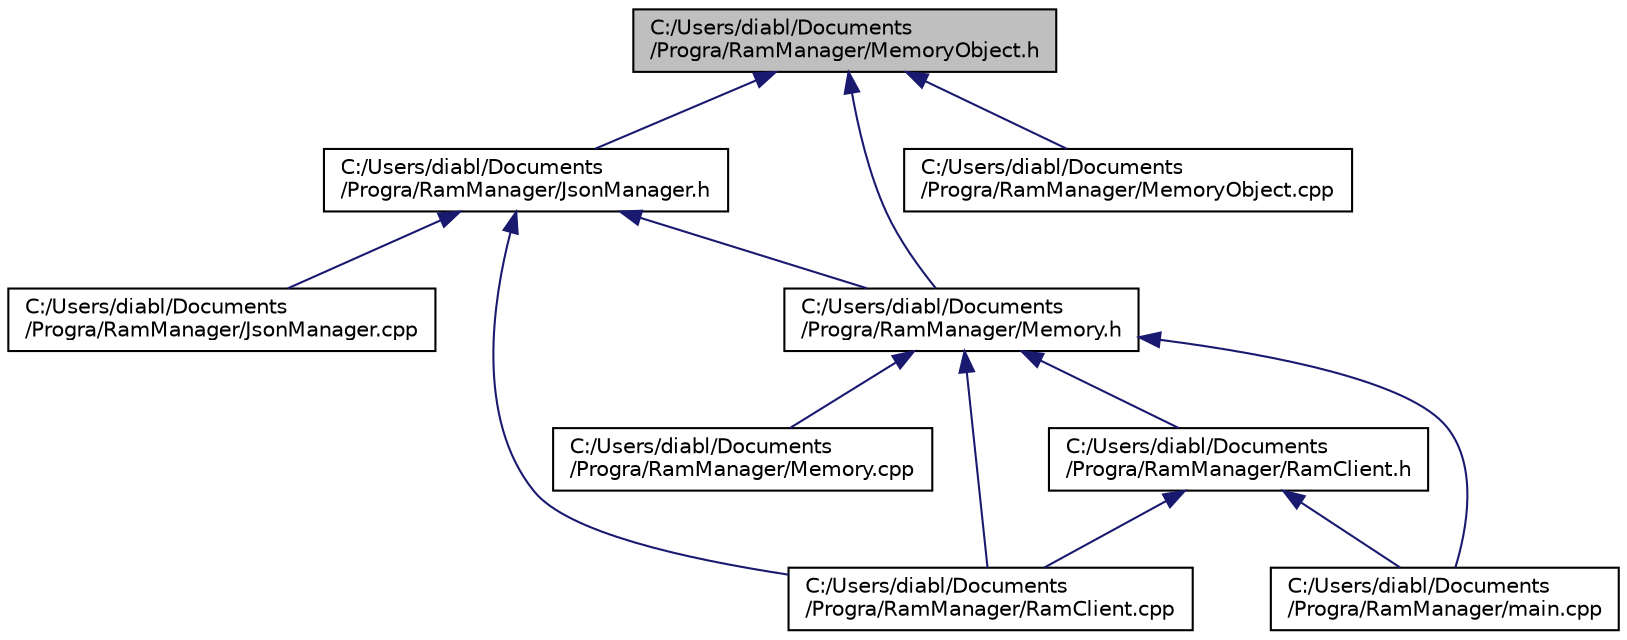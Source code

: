 digraph "C:/Users/diabl/Documents/Progra/RamManager/MemoryObject.h"
{
 // LATEX_PDF_SIZE
  edge [fontname="Helvetica",fontsize="10",labelfontname="Helvetica",labelfontsize="10"];
  node [fontname="Helvetica",fontsize="10",shape=record];
  Node1 [label="C:/Users/diabl/Documents\l/Progra/RamManager/MemoryObject.h",height=0.2,width=0.4,color="black", fillcolor="grey75", style="filled", fontcolor="black",tooltip=" "];
  Node1 -> Node2 [dir="back",color="midnightblue",fontsize="10",style="solid",fontname="Helvetica"];
  Node2 [label="C:/Users/diabl/Documents\l/Progra/RamManager/JsonManager.h",height=0.2,width=0.4,color="black", fillcolor="white", style="filled",URL="$_json_manager_8h.html",tooltip=" "];
  Node2 -> Node3 [dir="back",color="midnightblue",fontsize="10",style="solid",fontname="Helvetica"];
  Node3 [label="C:/Users/diabl/Documents\l/Progra/RamManager/JsonManager.cpp",height=0.2,width=0.4,color="black", fillcolor="white", style="filled",URL="$_json_manager_8cpp.html",tooltip=" "];
  Node2 -> Node4 [dir="back",color="midnightblue",fontsize="10",style="solid",fontname="Helvetica"];
  Node4 [label="C:/Users/diabl/Documents\l/Progra/RamManager/Memory.h",height=0.2,width=0.4,color="black", fillcolor="white", style="filled",URL="$_memory_8h.html",tooltip=" "];
  Node4 -> Node5 [dir="back",color="midnightblue",fontsize="10",style="solid",fontname="Helvetica"];
  Node5 [label="C:/Users/diabl/Documents\l/Progra/RamManager/main.cpp",height=0.2,width=0.4,color="black", fillcolor="white", style="filled",URL="$_ram_manager_2main_8cpp.html",tooltip=" "];
  Node4 -> Node6 [dir="back",color="midnightblue",fontsize="10",style="solid",fontname="Helvetica"];
  Node6 [label="C:/Users/diabl/Documents\l/Progra/RamManager/Memory.cpp",height=0.2,width=0.4,color="black", fillcolor="white", style="filled",URL="$_memory_8cpp.html",tooltip=" "];
  Node4 -> Node7 [dir="back",color="midnightblue",fontsize="10",style="solid",fontname="Helvetica"];
  Node7 [label="C:/Users/diabl/Documents\l/Progra/RamManager/RamClient.cpp",height=0.2,width=0.4,color="black", fillcolor="white", style="filled",URL="$_ram_client_8cpp.html",tooltip=" "];
  Node4 -> Node8 [dir="back",color="midnightblue",fontsize="10",style="solid",fontname="Helvetica"];
  Node8 [label="C:/Users/diabl/Documents\l/Progra/RamManager/RamClient.h",height=0.2,width=0.4,color="black", fillcolor="white", style="filled",URL="$_ram_client_8h.html",tooltip=" "];
  Node8 -> Node5 [dir="back",color="midnightblue",fontsize="10",style="solid",fontname="Helvetica"];
  Node8 -> Node7 [dir="back",color="midnightblue",fontsize="10",style="solid",fontname="Helvetica"];
  Node2 -> Node7 [dir="back",color="midnightblue",fontsize="10",style="solid",fontname="Helvetica"];
  Node1 -> Node4 [dir="back",color="midnightblue",fontsize="10",style="solid",fontname="Helvetica"];
  Node1 -> Node9 [dir="back",color="midnightblue",fontsize="10",style="solid",fontname="Helvetica"];
  Node9 [label="C:/Users/diabl/Documents\l/Progra/RamManager/MemoryObject.cpp",height=0.2,width=0.4,color="black", fillcolor="white", style="filled",URL="$_ram_manager_2_memory_object_8cpp.html",tooltip=" "];
}
